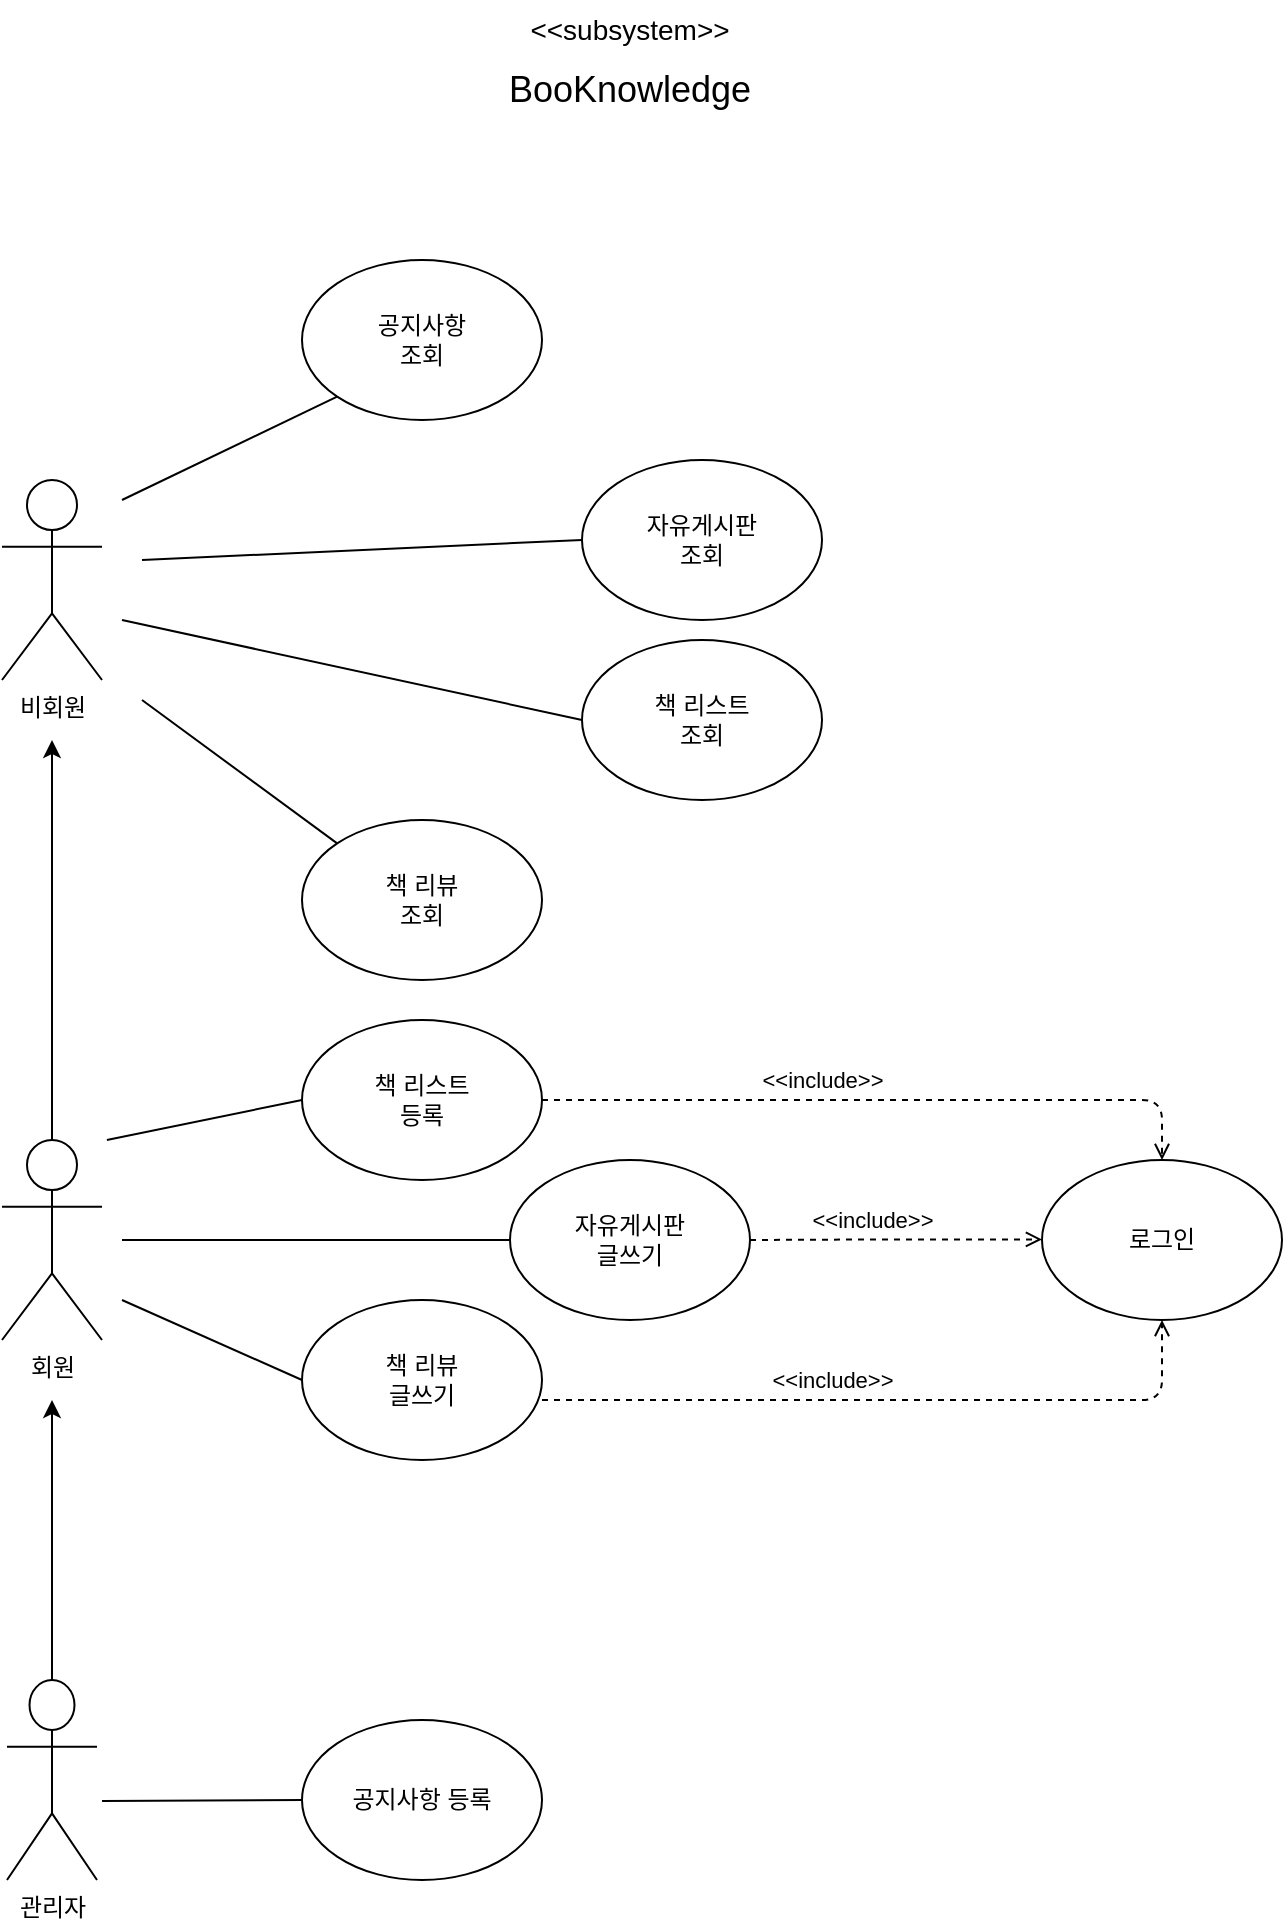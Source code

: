 <mxfile version="20.5.3" type="device"><diagram id="neRK7KT0D8v5SrFF5dnS" name="페이지-1"><mxGraphModel dx="1422" dy="794" grid="1" gridSize="10" guides="1" tooltips="1" connect="1" arrows="1" fold="1" page="1" pageScale="1" pageWidth="827" pageHeight="1169" math="0" shadow="0"><root><mxCell id="0"/><mxCell id="1" parent="0"/><mxCell id="0YMe3ROTna2Ki_oT1lIA-1" value="비회원" style="shape=umlActor;verticalLabelPosition=bottom;verticalAlign=top;html=1;outlineConnect=0;" vertex="1" parent="1"><mxGeometry x="100" y="300" width="50" height="100" as="geometry"/></mxCell><mxCell id="0YMe3ROTna2Ki_oT1lIA-25" style="edgeStyle=orthogonalEdgeStyle;rounded=0;orthogonalLoop=1;jettySize=auto;html=1;exitX=0.5;exitY=0;exitDx=0;exitDy=0;exitPerimeter=0;" edge="1" parent="1" source="0YMe3ROTna2Ki_oT1lIA-2"><mxGeometry relative="1" as="geometry"><mxPoint x="125" y="430" as="targetPoint"/></mxGeometry></mxCell><mxCell id="0YMe3ROTna2Ki_oT1lIA-2" value="회원" style="shape=umlActor;verticalLabelPosition=bottom;verticalAlign=top;html=1;outlineConnect=0;" vertex="1" parent="1"><mxGeometry x="100" y="630" width="50" height="100" as="geometry"/></mxCell><mxCell id="0YMe3ROTna2Ki_oT1lIA-27" style="edgeStyle=orthogonalEdgeStyle;rounded=0;orthogonalLoop=1;jettySize=auto;html=1;exitX=0.5;exitY=0;exitDx=0;exitDy=0;exitPerimeter=0;" edge="1" parent="1" source="0YMe3ROTna2Ki_oT1lIA-3"><mxGeometry relative="1" as="geometry"><mxPoint x="125" y="760" as="targetPoint"/></mxGeometry></mxCell><mxCell id="0YMe3ROTna2Ki_oT1lIA-3" value="관리자" style="shape=umlActor;verticalLabelPosition=bottom;verticalAlign=top;html=1;outlineConnect=0;direction=east;" vertex="1" parent="1"><mxGeometry x="102.5" y="900" width="45" height="100" as="geometry"/></mxCell><mxCell id="0YMe3ROTna2Ki_oT1lIA-15" value="공지사항&lt;br&gt;조회" style="ellipse;whiteSpace=wrap;html=1;" vertex="1" parent="1"><mxGeometry x="250" y="190" width="120" height="80" as="geometry"/></mxCell><mxCell id="0YMe3ROTna2Ki_oT1lIA-16" value="자유게시판&lt;br&gt;조회" style="ellipse;whiteSpace=wrap;html=1;" vertex="1" parent="1"><mxGeometry x="390" y="290" width="120" height="80" as="geometry"/></mxCell><mxCell id="0YMe3ROTna2Ki_oT1lIA-17" value="책 리뷰&lt;br&gt;조회" style="ellipse;whiteSpace=wrap;html=1;" vertex="1" parent="1"><mxGeometry x="250" y="470" width="120" height="80" as="geometry"/></mxCell><mxCell id="0YMe3ROTna2Ki_oT1lIA-18" value="책 리스트&lt;br&gt;조회" style="ellipse;whiteSpace=wrap;html=1;" vertex="1" parent="1"><mxGeometry x="390" y="380" width="120" height="80" as="geometry"/></mxCell><mxCell id="0YMe3ROTna2Ki_oT1lIA-19" value="" style="endArrow=none;html=1;rounded=0;entryX=0;entryY=1;entryDx=0;entryDy=0;" edge="1" parent="1" target="0YMe3ROTna2Ki_oT1lIA-15"><mxGeometry width="50" height="50" relative="1" as="geometry"><mxPoint x="160" y="310" as="sourcePoint"/><mxPoint x="210" y="290" as="targetPoint"/></mxGeometry></mxCell><mxCell id="0YMe3ROTna2Ki_oT1lIA-20" value="" style="endArrow=none;html=1;rounded=0;entryX=0;entryY=0.5;entryDx=0;entryDy=0;" edge="1" parent="1" target="0YMe3ROTna2Ki_oT1lIA-16"><mxGeometry width="50" height="50" relative="1" as="geometry"><mxPoint x="170" y="340" as="sourcePoint"/><mxPoint x="287.574" y="292.184" as="targetPoint"/></mxGeometry></mxCell><mxCell id="0YMe3ROTna2Ki_oT1lIA-21" value="" style="endArrow=none;html=1;rounded=0;entryX=0;entryY=0.5;entryDx=0;entryDy=0;" edge="1" parent="1" target="0YMe3ROTna2Ki_oT1lIA-18"><mxGeometry width="50" height="50" relative="1" as="geometry"><mxPoint x="160" y="370" as="sourcePoint"/><mxPoint x="390.0" y="396.67" as="targetPoint"/></mxGeometry></mxCell><mxCell id="0YMe3ROTna2Ki_oT1lIA-22" value="" style="endArrow=none;html=1;rounded=0;entryX=0;entryY=0;entryDx=0;entryDy=0;" edge="1" parent="1" target="0YMe3ROTna2Ki_oT1lIA-17"><mxGeometry width="50" height="50" relative="1" as="geometry"><mxPoint x="170" y="410" as="sourcePoint"/><mxPoint x="350.0" y="460" as="targetPoint"/></mxGeometry></mxCell><mxCell id="0YMe3ROTna2Ki_oT1lIA-28" value="책 리스트&lt;br&gt;등록" style="ellipse;whiteSpace=wrap;html=1;" vertex="1" parent="1"><mxGeometry x="250" y="570" width="120" height="80" as="geometry"/></mxCell><mxCell id="0YMe3ROTna2Ki_oT1lIA-29" value="자유게시판&lt;br&gt;글쓰기" style="ellipse;whiteSpace=wrap;html=1;" vertex="1" parent="1"><mxGeometry x="354" y="640" width="120" height="80" as="geometry"/></mxCell><mxCell id="0YMe3ROTna2Ki_oT1lIA-30" value="책 리뷰&lt;br&gt;글쓰기" style="ellipse;whiteSpace=wrap;html=1;" vertex="1" parent="1"><mxGeometry x="250" y="710" width="120" height="80" as="geometry"/></mxCell><mxCell id="0YMe3ROTna2Ki_oT1lIA-32" value="" style="endArrow=none;html=1;rounded=0;entryX=0;entryY=0.5;entryDx=0;entryDy=0;" edge="1" parent="1"><mxGeometry width="50" height="50" relative="1" as="geometry"><mxPoint x="152.43" y="630" as="sourcePoint"/><mxPoint x="250" y="610" as="targetPoint"/></mxGeometry></mxCell><mxCell id="0YMe3ROTna2Ki_oT1lIA-33" value="" style="endArrow=none;html=1;rounded=0;entryX=0;entryY=0.5;entryDx=0;entryDy=0;" edge="1" parent="1" target="0YMe3ROTna2Ki_oT1lIA-29"><mxGeometry width="50" height="50" relative="1" as="geometry"><mxPoint x="160" y="680" as="sourcePoint"/><mxPoint x="267.57" y="670" as="targetPoint"/></mxGeometry></mxCell><mxCell id="0YMe3ROTna2Ki_oT1lIA-34" value="" style="endArrow=none;html=1;rounded=0;entryX=0;entryY=0.5;entryDx=0;entryDy=0;" edge="1" parent="1" target="0YMe3ROTna2Ki_oT1lIA-30"><mxGeometry width="50" height="50" relative="1" as="geometry"><mxPoint x="160" y="710" as="sourcePoint"/><mxPoint x="354" y="710" as="targetPoint"/></mxGeometry></mxCell><mxCell id="0YMe3ROTna2Ki_oT1lIA-35" value="공지사항 등록" style="ellipse;whiteSpace=wrap;html=1;" vertex="1" parent="1"><mxGeometry x="250" y="920" width="120" height="80" as="geometry"/></mxCell><mxCell id="0YMe3ROTna2Ki_oT1lIA-36" value="" style="endArrow=none;html=1;rounded=0;entryX=0;entryY=0.5;entryDx=0;entryDy=0;" edge="1" parent="1" target="0YMe3ROTna2Ki_oT1lIA-35"><mxGeometry width="50" height="50" relative="1" as="geometry"><mxPoint x="150" y="960.5" as="sourcePoint"/><mxPoint x="354" y="920" as="targetPoint"/></mxGeometry></mxCell><mxCell id="0YMe3ROTna2Ki_oT1lIA-39" value="" style="endArrow=open;dashed=1;html=1;rounded=1;strokeWidth=1;endFill=0;exitX=1;exitY=0.5;exitDx=0;exitDy=0;" edge="1" parent="1" source="0YMe3ROTna2Ki_oT1lIA-28"><mxGeometry width="50" height="50" relative="1" as="geometry"><mxPoint x="470" y="695" as="sourcePoint"/><mxPoint x="680" y="640" as="targetPoint"/><Array as="points"><mxPoint x="680" y="610"/></Array></mxGeometry></mxCell><mxCell id="0YMe3ROTna2Ki_oT1lIA-42" value="&amp;lt;&amp;lt;include&amp;gt;&amp;gt;" style="edgeLabel;html=1;align=center;verticalAlign=middle;resizable=0;points=[];" vertex="1" connectable="0" parent="0YMe3ROTna2Ki_oT1lIA-39"><mxGeometry x="-0.181" y="2" relative="1" as="geometry"><mxPoint x="1" y="-8" as="offset"/></mxGeometry></mxCell><mxCell id="0YMe3ROTna2Ki_oT1lIA-41" value="로그인" style="ellipse;whiteSpace=wrap;html=1;" vertex="1" parent="1"><mxGeometry x="620" y="640" width="120" height="80" as="geometry"/></mxCell><mxCell id="0YMe3ROTna2Ki_oT1lIA-43" value="" style="endArrow=open;dashed=1;html=1;rounded=1;strokeWidth=1;endFill=0;exitX=1;exitY=0.5;exitDx=0;exitDy=0;entryX=0.5;entryY=1;entryDx=0;entryDy=0;" edge="1" parent="1" target="0YMe3ROTna2Ki_oT1lIA-41"><mxGeometry width="50" height="50" relative="1" as="geometry"><mxPoint x="370" y="760" as="sourcePoint"/><mxPoint x="680" y="790" as="targetPoint"/><Array as="points"><mxPoint x="680" y="760"/></Array></mxGeometry></mxCell><mxCell id="0YMe3ROTna2Ki_oT1lIA-44" value="&amp;lt;&amp;lt;include&amp;gt;&amp;gt;" style="edgeLabel;html=1;align=center;verticalAlign=middle;resizable=0;points=[];" vertex="1" connectable="0" parent="0YMe3ROTna2Ki_oT1lIA-43"><mxGeometry x="-0.181" y="2" relative="1" as="geometry"><mxPoint x="1" y="-8" as="offset"/></mxGeometry></mxCell><mxCell id="0YMe3ROTna2Ki_oT1lIA-45" value="" style="endArrow=open;dashed=1;html=1;rounded=1;strokeWidth=1;endFill=0;" edge="1" parent="1"><mxGeometry width="50" height="50" relative="1" as="geometry"><mxPoint x="474" y="680" as="sourcePoint"/><mxPoint x="620" y="679.71" as="targetPoint"/><Array as="points"><mxPoint x="540" y="679.71"/></Array></mxGeometry></mxCell><mxCell id="0YMe3ROTna2Ki_oT1lIA-46" value="&amp;lt;&amp;lt;include&amp;gt;&amp;gt;" style="edgeLabel;html=1;align=center;verticalAlign=middle;resizable=0;points=[];" vertex="1" connectable="0" parent="0YMe3ROTna2Ki_oT1lIA-45"><mxGeometry x="-0.181" y="2" relative="1" as="geometry"><mxPoint x="1" y="-8" as="offset"/></mxGeometry></mxCell><mxCell id="0YMe3ROTna2Ki_oT1lIA-49" value="&lt;font style=&quot;font-size: 14px;&quot;&gt;&amp;lt;&amp;lt;subsystem&amp;gt;&amp;gt;&lt;/font&gt;" style="text;html=1;strokeColor=none;fillColor=none;align=center;verticalAlign=middle;whiteSpace=wrap;rounded=0;" vertex="1" parent="1"><mxGeometry x="347" y="60" width="134" height="30" as="geometry"/></mxCell><mxCell id="0YMe3ROTna2Ki_oT1lIA-50" value="&lt;font style=&quot;font-size: 18px;&quot;&gt;BooKnowledge&lt;/font&gt;" style="text;html=1;strokeColor=none;fillColor=none;align=center;verticalAlign=middle;whiteSpace=wrap;rounded=0;" vertex="1" parent="1"><mxGeometry x="346" y="90" width="136" height="30" as="geometry"/></mxCell></root></mxGraphModel></diagram></mxfile>
